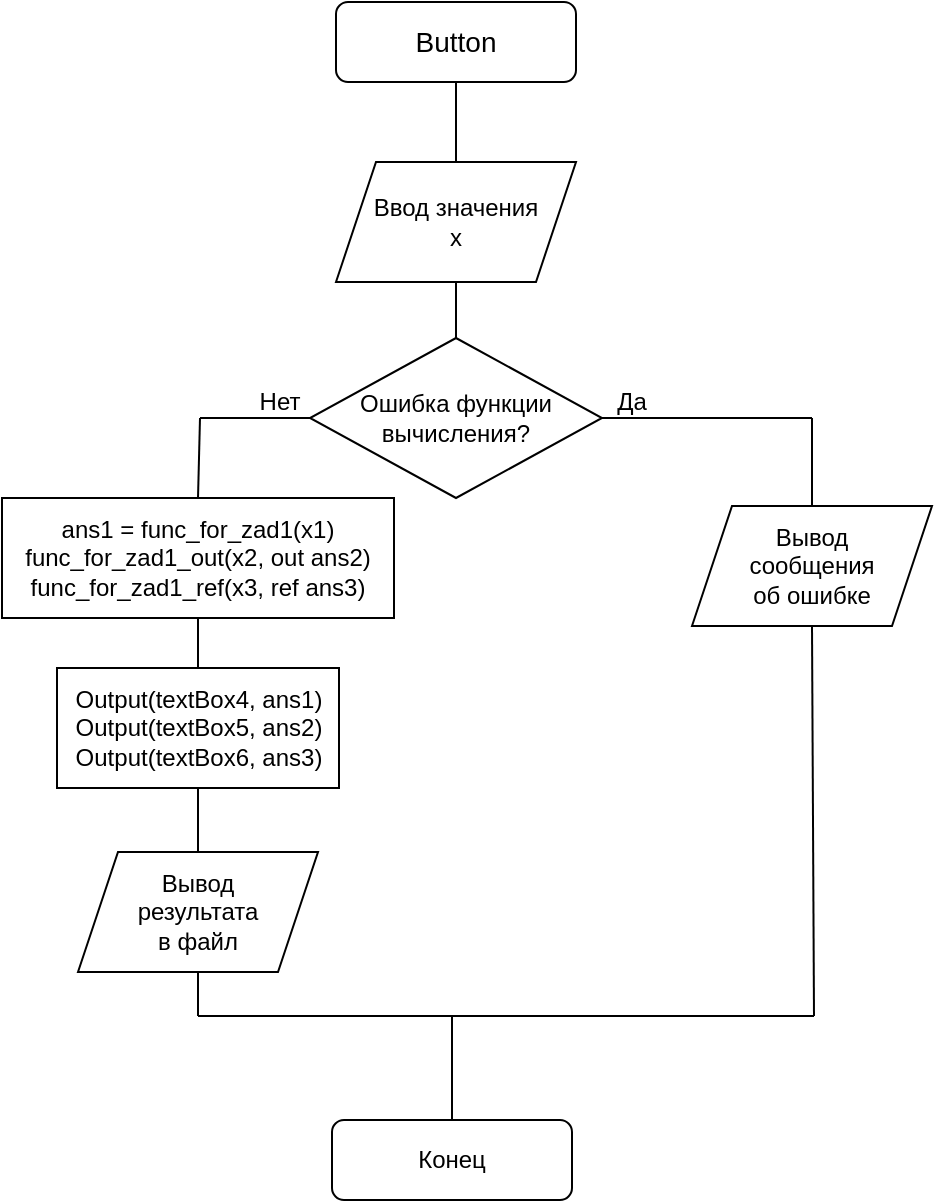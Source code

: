<mxfile version="21.7.5" type="device">
  <diagram id="C5RBs43oDa-KdzZeNtuy" name="Page-1">
    <mxGraphModel dx="1247" dy="659" grid="0" gridSize="10" guides="1" tooltips="1" connect="1" arrows="1" fold="1" page="1" pageScale="1" pageWidth="827" pageHeight="1169" math="0" shadow="0">
      <root>
        <mxCell id="WIyWlLk6GJQsqaUBKTNV-0" />
        <mxCell id="WIyWlLk6GJQsqaUBKTNV-1" parent="WIyWlLk6GJQsqaUBKTNV-0" />
        <mxCell id="WIyWlLk6GJQsqaUBKTNV-3" value="Button" style="rounded=1;whiteSpace=wrap;html=1;fontSize=14;glass=0;strokeWidth=1;shadow=0;" parent="WIyWlLk6GJQsqaUBKTNV-1" vertex="1">
          <mxGeometry x="270" y="129" width="120" height="40" as="geometry" />
        </mxCell>
        <mxCell id="WIyWlLk6GJQsqaUBKTNV-11" value="Конец" style="rounded=1;whiteSpace=wrap;html=1;fontSize=12;glass=0;strokeWidth=1;shadow=0;" parent="WIyWlLk6GJQsqaUBKTNV-1" vertex="1">
          <mxGeometry x="268" y="688" width="120" height="40" as="geometry" />
        </mxCell>
        <mxCell id="YWLN9xPVWwnnbP-Pcery-0" value="" style="endArrow=none;html=1;rounded=0;exitX=0.5;exitY=1;exitDx=0;exitDy=0;entryX=0.5;entryY=0;entryDx=0;entryDy=0;" parent="WIyWlLk6GJQsqaUBKTNV-1" source="WIyWlLk6GJQsqaUBKTNV-3" target="m1hOHymZukcm-C7CSCfu-1" edge="1">
          <mxGeometry width="50" height="50" relative="1" as="geometry">
            <mxPoint x="496" y="404" as="sourcePoint" />
            <mxPoint x="328" y="179" as="targetPoint" />
          </mxGeometry>
        </mxCell>
        <mxCell id="m1hOHymZukcm-C7CSCfu-1" value="Ввод значения&lt;br&gt;x" style="shape=parallelogram;perimeter=parallelogramPerimeter;whiteSpace=wrap;html=1;fixedSize=1;" vertex="1" parent="WIyWlLk6GJQsqaUBKTNV-1">
          <mxGeometry x="270" y="209" width="120" height="60" as="geometry" />
        </mxCell>
        <mxCell id="m1hOHymZukcm-C7CSCfu-3" value="Ошибка функции&lt;br&gt;вычисления?" style="rhombus;whiteSpace=wrap;html=1;" vertex="1" parent="WIyWlLk6GJQsqaUBKTNV-1">
          <mxGeometry x="257" y="297" width="146" height="80" as="geometry" />
        </mxCell>
        <mxCell id="m1hOHymZukcm-C7CSCfu-4" value="" style="endArrow=none;html=1;rounded=0;entryX=0.5;entryY=1;entryDx=0;entryDy=0;exitX=0.5;exitY=0;exitDx=0;exitDy=0;" edge="1" parent="WIyWlLk6GJQsqaUBKTNV-1" source="m1hOHymZukcm-C7CSCfu-3" target="m1hOHymZukcm-C7CSCfu-1">
          <mxGeometry width="50" height="50" relative="1" as="geometry">
            <mxPoint x="329" y="296" as="sourcePoint" />
            <mxPoint x="546" y="354" as="targetPoint" />
          </mxGeometry>
        </mxCell>
        <mxCell id="m1hOHymZukcm-C7CSCfu-5" value="Вывод&lt;br&gt;сообщения&lt;br&gt;об ошибке" style="shape=parallelogram;perimeter=parallelogramPerimeter;whiteSpace=wrap;html=1;fixedSize=1;" vertex="1" parent="WIyWlLk6GJQsqaUBKTNV-1">
          <mxGeometry x="448" y="381" width="120" height="60" as="geometry" />
        </mxCell>
        <mxCell id="m1hOHymZukcm-C7CSCfu-6" value="" style="endArrow=none;html=1;rounded=0;exitX=1;exitY=0.5;exitDx=0;exitDy=0;" edge="1" parent="WIyWlLk6GJQsqaUBKTNV-1" source="m1hOHymZukcm-C7CSCfu-3">
          <mxGeometry width="50" height="50" relative="1" as="geometry">
            <mxPoint x="496" y="404" as="sourcePoint" />
            <mxPoint x="508" y="337" as="targetPoint" />
          </mxGeometry>
        </mxCell>
        <mxCell id="m1hOHymZukcm-C7CSCfu-7" value="" style="endArrow=none;html=1;rounded=0;exitX=0.5;exitY=0;exitDx=0;exitDy=0;" edge="1" parent="WIyWlLk6GJQsqaUBKTNV-1" source="m1hOHymZukcm-C7CSCfu-5">
          <mxGeometry width="50" height="50" relative="1" as="geometry">
            <mxPoint x="496" y="404" as="sourcePoint" />
            <mxPoint x="508" y="337" as="targetPoint" />
          </mxGeometry>
        </mxCell>
        <mxCell id="m1hOHymZukcm-C7CSCfu-8" value="Да" style="text;html=1;strokeColor=none;fillColor=none;align=center;verticalAlign=middle;whiteSpace=wrap;rounded=0;" vertex="1" parent="WIyWlLk6GJQsqaUBKTNV-1">
          <mxGeometry x="388" y="314" width="60" height="30" as="geometry" />
        </mxCell>
        <mxCell id="m1hOHymZukcm-C7CSCfu-9" value="" style="endArrow=none;html=1;rounded=0;entryX=0;entryY=0.5;entryDx=0;entryDy=0;" edge="1" parent="WIyWlLk6GJQsqaUBKTNV-1" target="m1hOHymZukcm-C7CSCfu-3">
          <mxGeometry width="50" height="50" relative="1" as="geometry">
            <mxPoint x="202" y="337" as="sourcePoint" />
            <mxPoint x="332" y="368" as="targetPoint" />
          </mxGeometry>
        </mxCell>
        <mxCell id="m1hOHymZukcm-C7CSCfu-10" value="Нет" style="text;html=1;strokeColor=none;fillColor=none;align=center;verticalAlign=middle;whiteSpace=wrap;rounded=0;" vertex="1" parent="WIyWlLk6GJQsqaUBKTNV-1">
          <mxGeometry x="212" y="314" width="60" height="30" as="geometry" />
        </mxCell>
        <mxCell id="m1hOHymZukcm-C7CSCfu-11" value="ans1 = func_for_zad1(x1)&lt;br&gt;func_for_zad1_out(x2, out ans2)&lt;br&gt;func_for_zad1_ref(x3, ref ans3)" style="rounded=0;whiteSpace=wrap;html=1;" vertex="1" parent="WIyWlLk6GJQsqaUBKTNV-1">
          <mxGeometry x="103" y="377" width="196" height="60" as="geometry" />
        </mxCell>
        <mxCell id="m1hOHymZukcm-C7CSCfu-12" value="" style="endArrow=none;html=1;rounded=0;entryX=0.5;entryY=0;entryDx=0;entryDy=0;" edge="1" parent="WIyWlLk6GJQsqaUBKTNV-1" target="m1hOHymZukcm-C7CSCfu-11">
          <mxGeometry width="50" height="50" relative="1" as="geometry">
            <mxPoint x="202" y="337" as="sourcePoint" />
            <mxPoint x="347" y="413" as="targetPoint" />
          </mxGeometry>
        </mxCell>
        <mxCell id="m1hOHymZukcm-C7CSCfu-13" value="Output(textBox4, ans1)&lt;br&gt;Output(textBox5, ans2)&lt;br&gt;Output(textBox6, ans3)" style="rounded=0;whiteSpace=wrap;html=1;" vertex="1" parent="WIyWlLk6GJQsqaUBKTNV-1">
          <mxGeometry x="130.5" y="462" width="141" height="60" as="geometry" />
        </mxCell>
        <mxCell id="m1hOHymZukcm-C7CSCfu-14" value="" style="endArrow=none;html=1;rounded=0;exitX=0.5;exitY=0;exitDx=0;exitDy=0;entryX=0.5;entryY=1;entryDx=0;entryDy=0;" edge="1" parent="WIyWlLk6GJQsqaUBKTNV-1" source="m1hOHymZukcm-C7CSCfu-13" target="m1hOHymZukcm-C7CSCfu-11">
          <mxGeometry width="50" height="50" relative="1" as="geometry">
            <mxPoint x="288" y="492" as="sourcePoint" />
            <mxPoint x="338" y="442" as="targetPoint" />
          </mxGeometry>
        </mxCell>
        <mxCell id="m1hOHymZukcm-C7CSCfu-15" value="Вывод&lt;br&gt;результата&lt;br&gt;в файл" style="shape=parallelogram;perimeter=parallelogramPerimeter;whiteSpace=wrap;html=1;fixedSize=1;" vertex="1" parent="WIyWlLk6GJQsqaUBKTNV-1">
          <mxGeometry x="141" y="554" width="120" height="60" as="geometry" />
        </mxCell>
        <mxCell id="m1hOHymZukcm-C7CSCfu-16" value="" style="endArrow=none;html=1;rounded=0;exitX=0.5;exitY=1;exitDx=0;exitDy=0;entryX=0.5;entryY=0;entryDx=0;entryDy=0;" edge="1" parent="WIyWlLk6GJQsqaUBKTNV-1" source="m1hOHymZukcm-C7CSCfu-13" target="m1hOHymZukcm-C7CSCfu-15">
          <mxGeometry width="50" height="50" relative="1" as="geometry">
            <mxPoint x="288" y="492" as="sourcePoint" />
            <mxPoint x="338" y="442" as="targetPoint" />
          </mxGeometry>
        </mxCell>
        <mxCell id="m1hOHymZukcm-C7CSCfu-17" value="" style="endArrow=none;html=1;rounded=0;exitX=0.5;exitY=1;exitDx=0;exitDy=0;" edge="1" parent="WIyWlLk6GJQsqaUBKTNV-1" source="m1hOHymZukcm-C7CSCfu-15">
          <mxGeometry width="50" height="50" relative="1" as="geometry">
            <mxPoint x="288" y="492" as="sourcePoint" />
            <mxPoint x="201" y="636" as="targetPoint" />
          </mxGeometry>
        </mxCell>
        <mxCell id="m1hOHymZukcm-C7CSCfu-18" value="" style="endArrow=none;html=1;rounded=0;" edge="1" parent="WIyWlLk6GJQsqaUBKTNV-1">
          <mxGeometry width="50" height="50" relative="1" as="geometry">
            <mxPoint x="201" y="636" as="sourcePoint" />
            <mxPoint x="509" y="636" as="targetPoint" />
          </mxGeometry>
        </mxCell>
        <mxCell id="m1hOHymZukcm-C7CSCfu-19" value="" style="endArrow=none;html=1;rounded=0;entryX=0.5;entryY=1;entryDx=0;entryDy=0;" edge="1" parent="WIyWlLk6GJQsqaUBKTNV-1" target="m1hOHymZukcm-C7CSCfu-5">
          <mxGeometry width="50" height="50" relative="1" as="geometry">
            <mxPoint x="509" y="636" as="sourcePoint" />
            <mxPoint x="338" y="442" as="targetPoint" />
          </mxGeometry>
        </mxCell>
        <mxCell id="m1hOHymZukcm-C7CSCfu-20" value="" style="endArrow=none;html=1;rounded=0;exitX=0.5;exitY=0;exitDx=0;exitDy=0;" edge="1" parent="WIyWlLk6GJQsqaUBKTNV-1" source="WIyWlLk6GJQsqaUBKTNV-11">
          <mxGeometry width="50" height="50" relative="1" as="geometry">
            <mxPoint x="196" y="681" as="sourcePoint" />
            <mxPoint x="328" y="636" as="targetPoint" />
          </mxGeometry>
        </mxCell>
      </root>
    </mxGraphModel>
  </diagram>
</mxfile>
